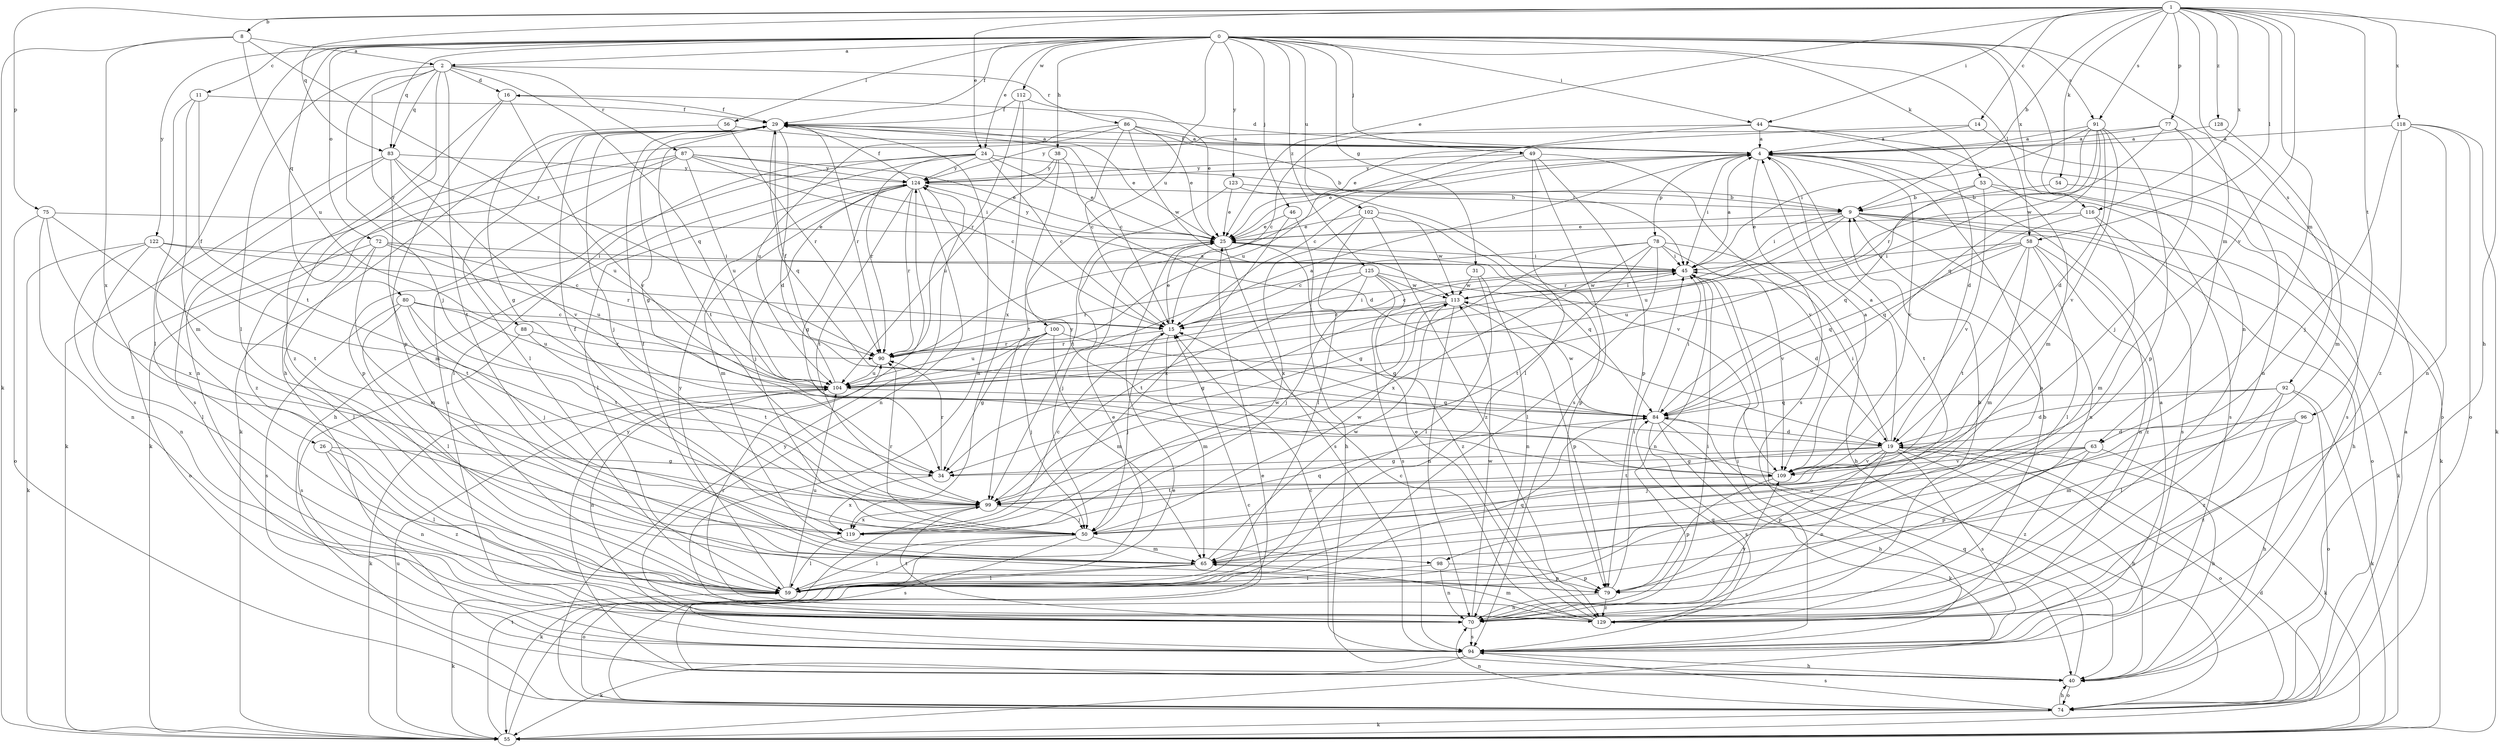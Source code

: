 strict digraph  {
0;
1;
2;
4;
8;
9;
11;
14;
15;
16;
19;
24;
25;
26;
29;
31;
34;
38;
40;
44;
45;
46;
49;
50;
53;
54;
55;
56;
58;
59;
63;
65;
70;
72;
74;
75;
77;
78;
79;
80;
83;
84;
86;
87;
88;
90;
91;
92;
94;
96;
98;
99;
100;
102;
104;
109;
112;
113;
116;
118;
119;
122;
123;
124;
125;
128;
129;
0 -> 2  [label=a];
0 -> 11  [label=c];
0 -> 24  [label=e];
0 -> 26  [label=f];
0 -> 29  [label=f];
0 -> 31  [label=g];
0 -> 38  [label=h];
0 -> 44  [label=i];
0 -> 46  [label=j];
0 -> 49  [label=j];
0 -> 53  [label=k];
0 -> 56  [label=l];
0 -> 58  [label=l];
0 -> 63  [label=m];
0 -> 70  [label=n];
0 -> 72  [label=o];
0 -> 80  [label=q];
0 -> 83  [label=q];
0 -> 91  [label=s];
0 -> 100  [label=u];
0 -> 102  [label=u];
0 -> 112  [label=w];
0 -> 116  [label=x];
0 -> 122  [label=y];
0 -> 123  [label=y];
0 -> 125  [label=z];
1 -> 8  [label=b];
1 -> 9  [label=b];
1 -> 14  [label=c];
1 -> 24  [label=e];
1 -> 25  [label=e];
1 -> 40  [label=h];
1 -> 44  [label=i];
1 -> 54  [label=k];
1 -> 58  [label=l];
1 -> 63  [label=m];
1 -> 75  [label=p];
1 -> 77  [label=p];
1 -> 83  [label=q];
1 -> 91  [label=s];
1 -> 92  [label=s];
1 -> 96  [label=t];
1 -> 109  [label=v];
1 -> 116  [label=x];
1 -> 118  [label=x];
1 -> 128  [label=z];
2 -> 16  [label=d];
2 -> 40  [label=h];
2 -> 50  [label=j];
2 -> 59  [label=l];
2 -> 83  [label=q];
2 -> 84  [label=q];
2 -> 86  [label=r];
2 -> 87  [label=r];
2 -> 88  [label=r];
2 -> 98  [label=t];
4 -> 16  [label=d];
4 -> 25  [label=e];
4 -> 29  [label=f];
4 -> 45  [label=i];
4 -> 78  [label=p];
4 -> 94  [label=s];
4 -> 98  [label=t];
4 -> 109  [label=v];
4 -> 124  [label=y];
8 -> 2  [label=a];
8 -> 55  [label=k];
8 -> 90  [label=r];
8 -> 104  [label=u];
8 -> 119  [label=x];
9 -> 25  [label=e];
9 -> 45  [label=i];
9 -> 55  [label=k];
9 -> 70  [label=n];
9 -> 74  [label=o];
9 -> 90  [label=r];
9 -> 94  [label=s];
9 -> 104  [label=u];
11 -> 29  [label=f];
11 -> 59  [label=l];
11 -> 65  [label=m];
11 -> 99  [label=t];
14 -> 4  [label=a];
14 -> 25  [label=e];
14 -> 74  [label=o];
15 -> 25  [label=e];
15 -> 45  [label=i];
15 -> 50  [label=j];
15 -> 65  [label=m];
15 -> 90  [label=r];
16 -> 29  [label=f];
16 -> 79  [label=p];
16 -> 109  [label=v];
16 -> 129  [label=z];
19 -> 4  [label=a];
19 -> 34  [label=g];
19 -> 40  [label=h];
19 -> 45  [label=i];
19 -> 55  [label=k];
19 -> 70  [label=n];
19 -> 74  [label=o];
19 -> 79  [label=p];
19 -> 94  [label=s];
19 -> 99  [label=t];
19 -> 109  [label=v];
24 -> 9  [label=b];
24 -> 15  [label=c];
24 -> 25  [label=e];
24 -> 40  [label=h];
24 -> 59  [label=l];
24 -> 90  [label=r];
24 -> 94  [label=s];
24 -> 124  [label=y];
25 -> 45  [label=i];
25 -> 50  [label=j];
25 -> 84  [label=q];
25 -> 94  [label=s];
25 -> 124  [label=y];
26 -> 34  [label=g];
26 -> 59  [label=l];
26 -> 70  [label=n];
26 -> 129  [label=z];
29 -> 4  [label=a];
29 -> 15  [label=c];
29 -> 19  [label=d];
29 -> 25  [label=e];
29 -> 34  [label=g];
29 -> 50  [label=j];
29 -> 55  [label=k];
29 -> 59  [label=l];
29 -> 70  [label=n];
29 -> 84  [label=q];
29 -> 90  [label=r];
29 -> 99  [label=t];
31 -> 59  [label=l];
31 -> 70  [label=n];
31 -> 113  [label=w];
34 -> 90  [label=r];
34 -> 119  [label=x];
38 -> 19  [label=d];
38 -> 99  [label=t];
38 -> 104  [label=u];
38 -> 124  [label=y];
40 -> 15  [label=c];
40 -> 74  [label=o];
40 -> 84  [label=q];
40 -> 124  [label=y];
44 -> 4  [label=a];
44 -> 15  [label=c];
44 -> 19  [label=d];
44 -> 65  [label=m];
44 -> 104  [label=u];
45 -> 4  [label=a];
45 -> 15  [label=c];
45 -> 70  [label=n];
45 -> 74  [label=o];
45 -> 113  [label=w];
46 -> 25  [label=e];
46 -> 40  [label=h];
46 -> 119  [label=x];
49 -> 15  [label=c];
49 -> 59  [label=l];
49 -> 79  [label=p];
49 -> 94  [label=s];
49 -> 109  [label=v];
49 -> 124  [label=y];
50 -> 55  [label=k];
50 -> 59  [label=l];
50 -> 65  [label=m];
50 -> 90  [label=r];
50 -> 94  [label=s];
50 -> 113  [label=w];
53 -> 9  [label=b];
53 -> 55  [label=k];
53 -> 84  [label=q];
53 -> 94  [label=s];
53 -> 109  [label=v];
54 -> 9  [label=b];
54 -> 94  [label=s];
55 -> 19  [label=d];
55 -> 25  [label=e];
55 -> 99  [label=t];
55 -> 104  [label=u];
56 -> 4  [label=a];
56 -> 34  [label=g];
56 -> 90  [label=r];
58 -> 45  [label=i];
58 -> 59  [label=l];
58 -> 65  [label=m];
58 -> 70  [label=n];
58 -> 84  [label=q];
58 -> 99  [label=t];
58 -> 104  [label=u];
58 -> 129  [label=z];
59 -> 9  [label=b];
59 -> 25  [label=e];
59 -> 55  [label=k];
59 -> 84  [label=q];
59 -> 104  [label=u];
59 -> 124  [label=y];
63 -> 34  [label=g];
63 -> 40  [label=h];
63 -> 50  [label=j];
63 -> 79  [label=p];
63 -> 109  [label=v];
63 -> 129  [label=z];
65 -> 29  [label=f];
65 -> 59  [label=l];
65 -> 74  [label=o];
65 -> 79  [label=p];
65 -> 113  [label=w];
70 -> 45  [label=i];
70 -> 94  [label=s];
70 -> 99  [label=t];
70 -> 109  [label=v];
70 -> 113  [label=w];
72 -> 45  [label=i];
72 -> 59  [label=l];
72 -> 65  [label=m];
72 -> 74  [label=o];
72 -> 90  [label=r];
72 -> 104  [label=u];
74 -> 4  [label=a];
74 -> 25  [label=e];
74 -> 40  [label=h];
74 -> 55  [label=k];
74 -> 70  [label=n];
74 -> 94  [label=s];
74 -> 124  [label=y];
75 -> 25  [label=e];
75 -> 70  [label=n];
75 -> 74  [label=o];
75 -> 99  [label=t];
75 -> 119  [label=x];
77 -> 4  [label=a];
77 -> 50  [label=j];
77 -> 70  [label=n];
77 -> 113  [label=w];
77 -> 124  [label=y];
78 -> 15  [label=c];
78 -> 34  [label=g];
78 -> 40  [label=h];
78 -> 45  [label=i];
78 -> 59  [label=l];
78 -> 99  [label=t];
78 -> 109  [label=v];
78 -> 119  [label=x];
79 -> 45  [label=i];
79 -> 70  [label=n];
79 -> 129  [label=z];
80 -> 15  [label=c];
80 -> 50  [label=j];
80 -> 59  [label=l];
80 -> 94  [label=s];
80 -> 99  [label=t];
80 -> 104  [label=u];
83 -> 55  [label=k];
83 -> 65  [label=m];
83 -> 94  [label=s];
83 -> 104  [label=u];
83 -> 109  [label=v];
83 -> 124  [label=y];
84 -> 19  [label=d];
84 -> 40  [label=h];
84 -> 45  [label=i];
84 -> 55  [label=k];
84 -> 94  [label=s];
84 -> 113  [label=w];
86 -> 4  [label=a];
86 -> 15  [label=c];
86 -> 25  [label=e];
86 -> 45  [label=i];
86 -> 70  [label=n];
86 -> 104  [label=u];
86 -> 113  [label=w];
87 -> 15  [label=c];
87 -> 25  [label=e];
87 -> 45  [label=i];
87 -> 55  [label=k];
87 -> 79  [label=p];
87 -> 104  [label=u];
87 -> 124  [label=y];
87 -> 129  [label=z];
88 -> 90  [label=r];
88 -> 94  [label=s];
88 -> 99  [label=t];
90 -> 4  [label=a];
90 -> 104  [label=u];
91 -> 4  [label=a];
91 -> 19  [label=d];
91 -> 45  [label=i];
91 -> 79  [label=p];
91 -> 84  [label=q];
91 -> 90  [label=r];
91 -> 104  [label=u];
91 -> 109  [label=v];
92 -> 19  [label=d];
92 -> 55  [label=k];
92 -> 59  [label=l];
92 -> 74  [label=o];
92 -> 84  [label=q];
92 -> 129  [label=z];
94 -> 4  [label=a];
94 -> 15  [label=c];
94 -> 40  [label=h];
94 -> 45  [label=i];
94 -> 55  [label=k];
96 -> 19  [label=d];
96 -> 40  [label=h];
96 -> 65  [label=m];
96 -> 129  [label=z];
98 -> 59  [label=l];
98 -> 70  [label=n];
98 -> 79  [label=p];
99 -> 50  [label=j];
99 -> 113  [label=w];
99 -> 119  [label=x];
100 -> 34  [label=g];
100 -> 50  [label=j];
100 -> 65  [label=m];
100 -> 84  [label=q];
100 -> 90  [label=r];
100 -> 104  [label=u];
102 -> 25  [label=e];
102 -> 59  [label=l];
102 -> 79  [label=p];
102 -> 113  [label=w];
102 -> 119  [label=x];
102 -> 129  [label=z];
104 -> 4  [label=a];
104 -> 29  [label=f];
104 -> 55  [label=k];
104 -> 70  [label=n];
104 -> 84  [label=q];
109 -> 4  [label=a];
109 -> 79  [label=p];
109 -> 99  [label=t];
109 -> 124  [label=y];
112 -> 25  [label=e];
112 -> 29  [label=f];
112 -> 90  [label=r];
112 -> 119  [label=x];
113 -> 15  [label=c];
113 -> 34  [label=g];
113 -> 45  [label=i];
113 -> 70  [label=n];
113 -> 79  [label=p];
116 -> 25  [label=e];
116 -> 40  [label=h];
116 -> 65  [label=m];
116 -> 84  [label=q];
118 -> 4  [label=a];
118 -> 50  [label=j];
118 -> 55  [label=k];
118 -> 70  [label=n];
118 -> 74  [label=o];
118 -> 129  [label=z];
119 -> 15  [label=c];
119 -> 29  [label=f];
119 -> 59  [label=l];
119 -> 84  [label=q];
122 -> 15  [label=c];
122 -> 45  [label=i];
122 -> 55  [label=k];
122 -> 59  [label=l];
122 -> 70  [label=n];
122 -> 99  [label=t];
123 -> 9  [label=b];
123 -> 25  [label=e];
123 -> 99  [label=t];
123 -> 109  [label=v];
124 -> 9  [label=b];
124 -> 29  [label=f];
124 -> 34  [label=g];
124 -> 50  [label=j];
124 -> 59  [label=l];
124 -> 65  [label=m];
124 -> 70  [label=n];
124 -> 90  [label=r];
124 -> 99  [label=t];
125 -> 19  [label=d];
125 -> 50  [label=j];
125 -> 90  [label=r];
125 -> 94  [label=s];
125 -> 99  [label=t];
125 -> 113  [label=w];
125 -> 129  [label=z];
128 -> 4  [label=a];
128 -> 65  [label=m];
129 -> 4  [label=a];
129 -> 9  [label=b];
129 -> 15  [label=c];
129 -> 25  [label=e];
129 -> 65  [label=m];
129 -> 84  [label=q];
129 -> 90  [label=r];
}
